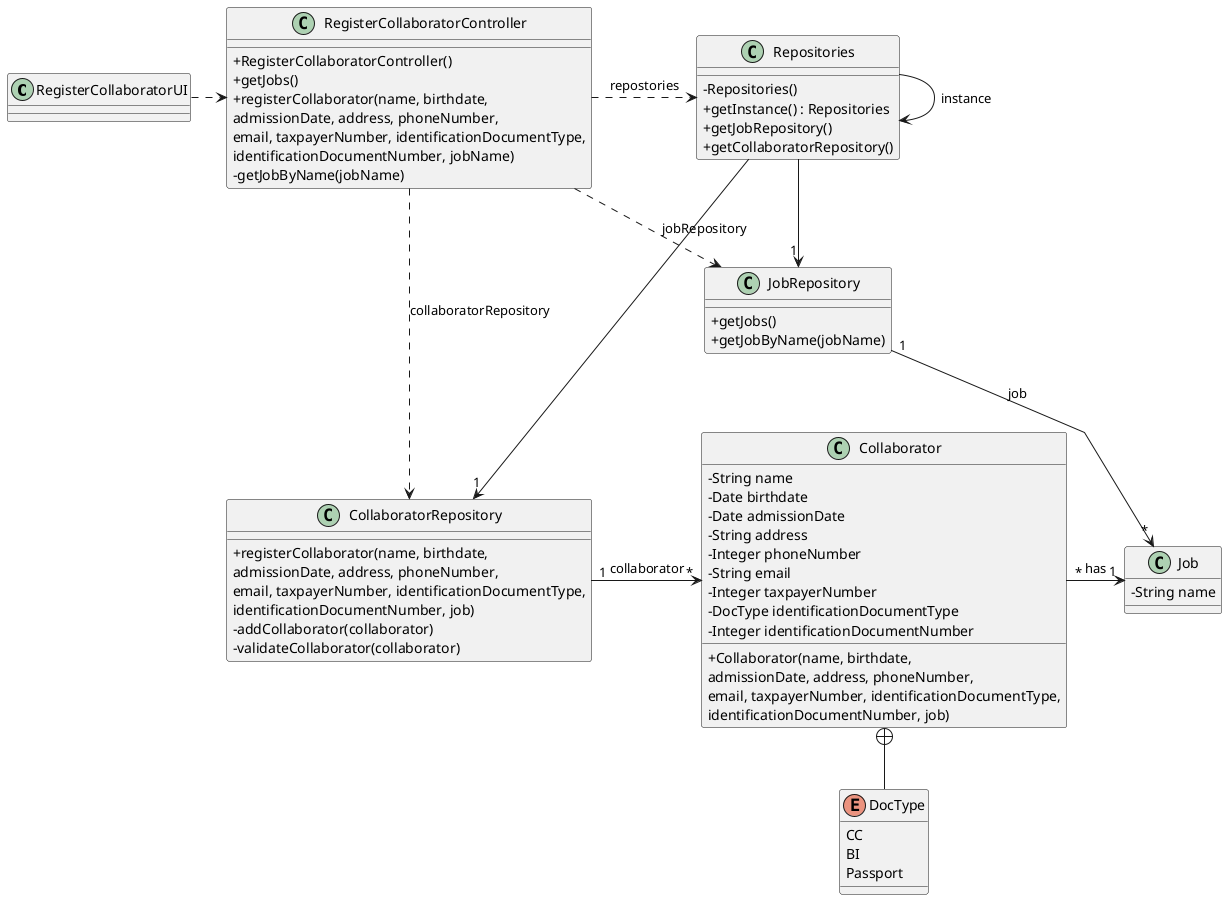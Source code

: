 @startuml
'skinparam monochrome true
skinparam packageStyle rectangle
skinparam shadowing false
skinparam linetype polyline
'skinparam linetype orto

skinparam classAttributeIconSize 0

'left to right direction

class RegisterCollaboratorUI
{

}

class RegisterCollaboratorController
{
    + RegisterCollaboratorController()
    + getJobs()
    + registerCollaborator(name, birthdate,\nadmissionDate, address, phoneNumber,\nemail, taxpayerNumber, identificationDocumentType,\nidentificationDocumentNumber, jobName)
    - getJobByName(jobName)
}
'###############################################
'Confirmar o pq do construtor ter os repositórios no exemplo
'###############################################

class Repositories
{
    - Repositories()
    + getInstance() : Repositories
    + getJobRepository()
    + getCollaboratorRepository()
}

class JobRepository
{
    + getJobs()
    + getJobByName(jobName)
}

class CollaboratorRepository
{
    + registerCollaborator(name, birthdate,\nadmissionDate, address, phoneNumber,\nemail, taxpayerNumber, identificationDocumentType,\nidentificationDocumentNumber, job)
    - addCollaborator(collaborator)
    - validateCollaborator(collaborator)
}

class Collaborator
{
    - String name
    - Date birthdate
    - Date admissionDate
    - String address
    - Integer phoneNumber
    - String email
    - Integer taxpayerNumber
    - DocType identificationDocumentType
    - Integer identificationDocumentNumber
    + Collaborator(name, birthdate,\nadmissionDate, address, phoneNumber,\nemail, taxpayerNumber, identificationDocumentType,\nidentificationDocumentNumber, job)
}

enum DocType
{
    CC
    BI
    Passport
}

class Job
{
    - String name
}

Collaborator +-- DocType

Repositories -> Repositories : instance

RegisterCollaboratorUI .> RegisterCollaboratorController

RegisterCollaboratorController .> Repositories : repostories
RegisterCollaboratorController ..> JobRepository : jobRepository
RegisterCollaboratorController ..> CollaboratorRepository : collaboratorRepository

Repositories --> "1" JobRepository
Repositories ---> "1" CollaboratorRepository

JobRepository "1" -> "*" Job : job
CollaboratorRepository "1" -> "*" Collaborator : collaborator

Collaborator "*" -> "1" Job : has


@enduml